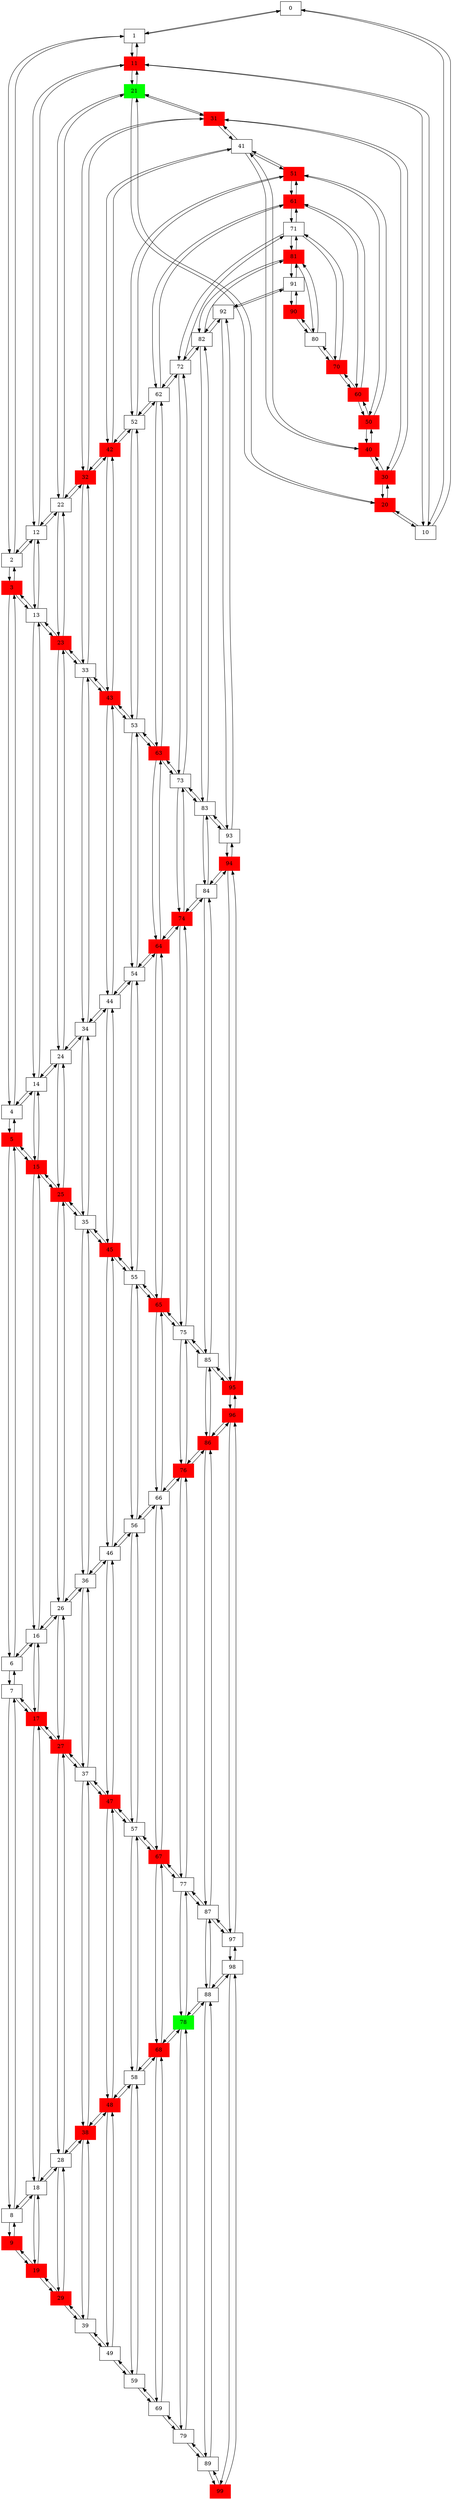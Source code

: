 
digraph G {
0[shape=box, pos="0,0!"]
1[shape=box, pos="0,1!"]
2[shape=box, pos="0,2!"]
3[shape=box,style=filled,color=red, pos="0,3!"]
4[shape=box, pos="0,4!"]
5[shape=box,style=filled,color=red, pos="0,5!"]
6[shape=box, pos="0,6!"]
7[shape=box, pos="0,7!"]
8[shape=box, pos="0,8!"]
9[shape=box,style=filled,color=red, pos="0,9!"]
10[shape=box, pos="1,0!"]
11[shape=box,style=filled,color=red, pos="1,1!"]
12[shape=box, pos="1,2!"]
13[shape=box, pos="1,3!"]
14[shape=box, pos="1,4!"]
15[shape=box,style=filled,color=red, pos="1,5!"]
16[shape=box, pos="1,6!"]
17[shape=box,style=filled,color=red, pos="1,7!"]
18[shape=box, pos="1,8!"]
19[shape=box,style=filled,color=red, pos="1,9!"]
20[shape=box,style=filled,color=red, pos="2,0!"]
21[shape=box, pos="2,1!"]
22[shape=box, pos="2,2!"]
23[shape=box,style=filled,color=red, pos="2,3!"]
24[shape=box, pos="2,4!"]
25[shape=box,style=filled,color=red, pos="2,5!"]
26[shape=box, pos="2,6!"]
27[shape=box,style=filled,color=red, pos="2,7!"]
28[shape=box, pos="2,8!"]
29[shape=box,style=filled,color=red, pos="2,9!"]
30[shape=box,style=filled,color=red, pos="3,0!"]
31[shape=box,style=filled,color=red, pos="3,1!"]
32[shape=box,style=filled,color=red, pos="3,2!"]
33[shape=box, pos="3,3!"]
34[shape=box, pos="3,4!"]
35[shape=box, pos="3,5!"]
36[shape=box, pos="3,6!"]
37[shape=box, pos="3,7!"]
38[shape=box,style=filled,color=red, pos="3,8!"]
39[shape=box, pos="3,9!"]
40[shape=box,style=filled,color=red, pos="4,0!"]
41[shape=box, pos="4,1!"]
42[shape=box,style=filled,color=red, pos="4,2!"]
43[shape=box,style=filled,color=red, pos="4,3!"]
44[shape=box, pos="4,4!"]
45[shape=box,style=filled,color=red, pos="4,5!"]
46[shape=box, pos="4,6!"]
47[shape=box,style=filled,color=red, pos="4,7!"]
48[shape=box,style=filled,color=red, pos="4,8!"]
49[shape=box, pos="4,9!"]
50[shape=box,style=filled,color=red, pos="5,0!"]
51[shape=box,style=filled,color=red, pos="5,1!"]
52[shape=box, pos="5,2!"]
53[shape=box, pos="5,3!"]
54[shape=box, pos="5,4!"]
55[shape=box, pos="5,5!"]
56[shape=box, pos="5,6!"]
57[shape=box, pos="5,7!"]
58[shape=box, pos="5,8!"]
59[shape=box, pos="5,9!"]
60[shape=box,style=filled,color=red, pos="6,0!"]
61[shape=box,style=filled,color=red, pos="6,1!"]
62[shape=box, pos="6,2!"]
63[shape=box,style=filled,color=red, pos="6,3!"]
64[shape=box,style=filled,color=red, pos="6,4!"]
65[shape=box,style=filled,color=red, pos="6,5!"]
66[shape=box, pos="6,6!"]
67[shape=box,style=filled,color=red, pos="6,7!"]
68[shape=box,style=filled,color=red, pos="6,8!"]
69[shape=box, pos="6,9!"]
70[shape=box,style=filled,color=red, pos="7,0!"]
71[shape=box, pos="7,1!"]
72[shape=box, pos="7,2!"]
73[shape=box, pos="7,3!"]
74[shape=box,style=filled,color=red, pos="7,4!"]
75[shape=box, pos="7,5!"]
76[shape=box,style=filled,color=red, pos="7,6!"]
77[shape=box, pos="7,7!"]
78[shape=box, pos="7,8!"]
79[shape=box, pos="7,9!"]
80[shape=box, pos="8,0!"]
81[shape=box,style=filled,color=red, pos="8,1!"]
82[shape=box, pos="8,2!"]
83[shape=box, pos="8,3!"]
84[shape=box, pos="8,4!"]
85[shape=box, pos="8,5!"]
86[shape=box,style=filled,color=red, pos="8,6!"]
87[shape=box, pos="8,7!"]
88[shape=box, pos="8,8!"]
89[shape=box, pos="8,9!"]
90[shape=box,style=filled,color=red, pos="9,0!"]
91[shape=box, pos="9,1!"]
92[shape=box, pos="9,2!"]
93[shape=box, pos="9,3!"]
94[shape=box,style=filled,color=red, pos="9,4!"]
95[shape=box,style=filled,color=red, pos="9,5!"]
96[shape=box,style=filled,color=red, pos="9,6!"]
97[shape=box, pos="9,7!"]
98[shape=box, pos="9,8!"]
99[shape=box,style=filled,color=red, pos="9,9!"]
21[style=filled,color=green]
78[style=filled,color=green]

0->10

0->1

1->0

1->11

1->2

2->1

2->12

2->3

3->2

3->13

3->4

4->3

4->14

4->5

5->4

5->15

5->6

6->5

6->16

6->7

7->6

7->17

7->8

8->7

8->18

8->9

9->8

9->19

10->0

10->20

10->11

11->1

11->10

11->21

11->12

12->2

12->11

12->22

12->13

13->3

13->12

13->23

13->14

14->4

14->13

14->24

14->15

15->5

15->14

15->25

15->16

16->6

16->15

16->26

16->17

17->7

17->16

17->27

17->18

18->8

18->17

18->28

18->19

19->9

19->18

19->29

20->10

20->30

20->21

21->11

21->20

21->31

21->22

22->12

22->21

22->32

22->23

23->13

23->22

23->33

23->24

24->14

24->23

24->34

24->25

25->15

25->24

25->35

25->26

26->16

26->25

26->36

26->27

27->17

27->26

27->37

27->28

28->18

28->27

28->38

28->29

29->19

29->28

29->39

30->20

30->40

30->31

31->21

31->30

31->41

31->32

32->22

32->31

32->42

32->33

33->23

33->32

33->43

33->34

34->24

34->33

34->44

34->35

35->25

35->34

35->45

35->36

36->26

36->35

36->46

36->37

37->27

37->36

37->47

37->38

38->28

38->37

38->48

38->39

39->29

39->38

39->49

40->30

40->50

40->41

41->31

41->40

41->51

41->42

42->32

42->41

42->52

42->43

43->33

43->42

43->53

43->44

44->34

44->43

44->54

44->45

45->35

45->44

45->55

45->46

46->36

46->45

46->56

46->47

47->37

47->46

47->57

47->48

48->38

48->47

48->58

48->49

49->39

49->48

49->59

50->40

50->60

50->51

51->41

51->50

51->61

51->52

52->42

52->51

52->62

52->53

53->43

53->52

53->63

53->54

54->44

54->53

54->64

54->55

55->45

55->54

55->65

55->56

56->46

56->55

56->66

56->57

57->47

57->56

57->67

57->58

58->48

58->57

58->68

58->59

59->49

59->58

59->69

60->50

60->70

60->61

61->51

61->60

61->71

61->62

62->52

62->61

62->72

62->63

63->53

63->62

63->73

63->64

64->54

64->63

64->74

64->65

65->55

65->64

65->75

65->66

66->56

66->65

66->76

66->67

67->57

67->66

67->77

67->68

68->58

68->67

68->78

68->69

69->59

69->68

69->79

70->60

70->80

70->71

71->61

71->70

71->81

71->72

72->62

72->71

72->82

72->73

73->63

73->72

73->83

73->74

74->64

74->73

74->84

74->75

75->65

75->74

75->85

75->76

76->66

76->75

76->86

76->77

77->67

77->76

77->87

77->78

78->68

78->77

78->88

78->79

79->69

79->78

79->89

80->70

80->90

80->81

81->71

81->80

81->91

81->82

82->72

82->81

82->92

82->83

83->73

83->82

83->93

83->84

84->74

84->83

84->94

84->85

85->75

85->84

85->95

85->86

86->76

86->85

86->96

86->87

87->77

87->86

87->97

87->88

88->78

88->87

88->98

88->89

89->79

89->88

89->99

90->80

90->91

91->81

91->90

91->92

92->82

92->91

92->93

93->83

93->92

93->94

94->84

94->93

94->95

95->85

95->94

95->96

96->86

96->95

96->97

97->87

97->96

97->98

98->88

98->97

98->99

99->89

99->98

}
